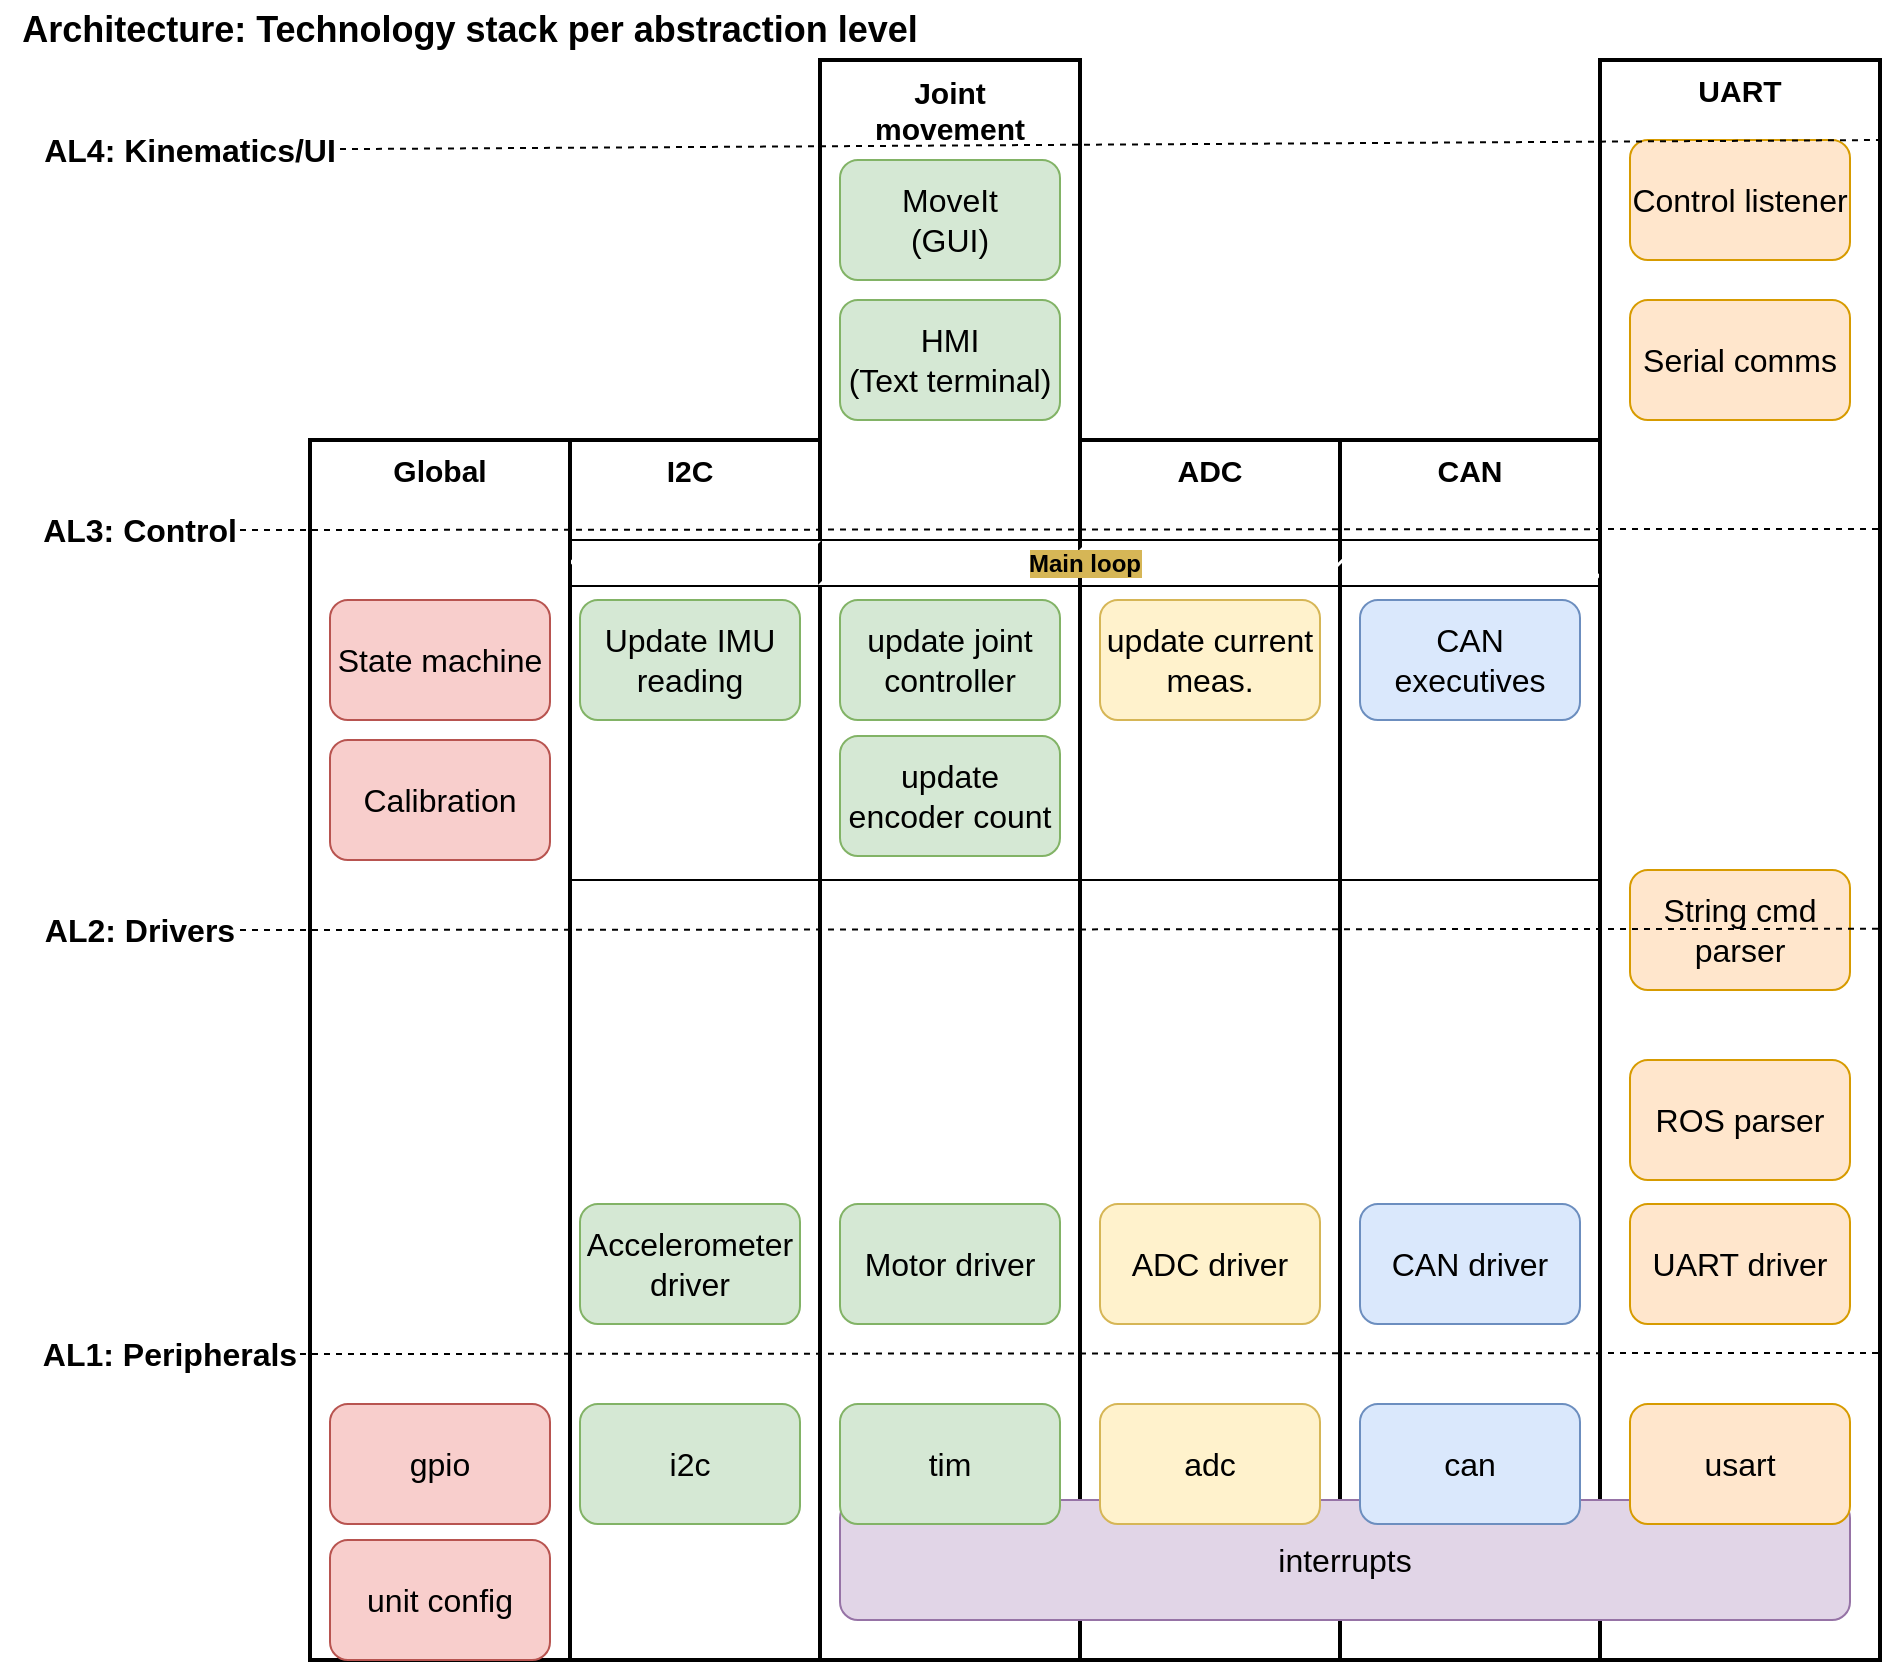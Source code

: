 <mxfile version="24.4.13" type="device">
  <diagram name="Page-1" id="oBsgWgB1HsKktJ9ZIPsJ">
    <mxGraphModel dx="2191" dy="843" grid="1" gridSize="10" guides="1" tooltips="1" connect="1" arrows="1" fold="1" page="1" pageScale="1" pageWidth="827" pageHeight="1169" math="0" shadow="0">
      <root>
        <mxCell id="0" />
        <mxCell id="1" parent="0" />
        <mxCell id="7zDMnjXNS5eOzX1RUn6U-77" value="" style="rounded=0;whiteSpace=wrap;html=1;strokeWidth=2;" parent="1" vertex="1">
          <mxGeometry x="35" y="230" width="130" height="610" as="geometry" />
        </mxCell>
        <mxCell id="7zDMnjXNS5eOzX1RUn6U-62" value="" style="rounded=0;whiteSpace=wrap;html=1;strokeWidth=2;" parent="1" vertex="1">
          <mxGeometry x="165" y="230" width="130" height="610" as="geometry" />
        </mxCell>
        <mxCell id="7zDMnjXNS5eOzX1RUn6U-61" value="" style="rounded=0;whiteSpace=wrap;html=1;strokeWidth=2;" parent="1" vertex="1">
          <mxGeometry x="290" y="40" width="130" height="800" as="geometry" />
        </mxCell>
        <mxCell id="7zDMnjXNS5eOzX1RUn6U-60" value="" style="rounded=0;whiteSpace=wrap;html=1;strokeWidth=2;" parent="1" vertex="1">
          <mxGeometry x="420" y="230" width="130" height="610" as="geometry" />
        </mxCell>
        <mxCell id="7zDMnjXNS5eOzX1RUn6U-59" value="" style="rounded=0;whiteSpace=wrap;html=1;strokeWidth=2;" parent="1" vertex="1">
          <mxGeometry x="550" y="230" width="130" height="610" as="geometry" />
        </mxCell>
        <mxCell id="7zDMnjXNS5eOzX1RUn6U-50" value="" style="rounded=0;whiteSpace=wrap;html=1;strokeWidth=2;" parent="1" vertex="1">
          <mxGeometry x="680" y="40" width="140" height="800" as="geometry" />
        </mxCell>
        <mxCell id="7zDMnjXNS5eOzX1RUn6U-28" value="interrupts" style="rounded=1;whiteSpace=wrap;html=1;fillColor=#e1d5e7;strokeColor=#9673a6;fontSize=16;" parent="1" vertex="1">
          <mxGeometry x="300" y="760" width="505" height="60" as="geometry" />
        </mxCell>
        <mxCell id="7zDMnjXNS5eOzX1RUn6U-1" value="Architecture: Technology stack per abstraction level" style="text;html=1;align=center;verticalAlign=middle;whiteSpace=wrap;rounded=0;fontSize=18;fontStyle=1" parent="1" vertex="1">
          <mxGeometry x="-120" y="10" width="470" height="30" as="geometry" />
        </mxCell>
        <mxCell id="7zDMnjXNS5eOzX1RUn6U-2" value="AL4: Kinematics/UI" style="text;html=1;align=center;verticalAlign=middle;whiteSpace=wrap;rounded=0;fontSize=16;fontStyle=1" parent="1" vertex="1">
          <mxGeometry x="-100" y="70" width="150" height="30" as="geometry" />
        </mxCell>
        <mxCell id="7zDMnjXNS5eOzX1RUn6U-3" value="AL3: Control" style="text;html=1;align=center;verticalAlign=middle;whiteSpace=wrap;rounded=0;fontSize=16;fontStyle=1" parent="1" vertex="1">
          <mxGeometry x="-100" y="260" width="100" height="30" as="geometry" />
        </mxCell>
        <mxCell id="7zDMnjXNS5eOzX1RUn6U-4" value="AL2: Drivers" style="text;html=1;align=center;verticalAlign=middle;whiteSpace=wrap;rounded=0;fontSize=16;fontStyle=1" parent="1" vertex="1">
          <mxGeometry x="-100" y="460" width="100" height="30" as="geometry" />
        </mxCell>
        <mxCell id="7zDMnjXNS5eOzX1RUn6U-5" value="AL1: Peripherals" style="text;html=1;align=center;verticalAlign=middle;whiteSpace=wrap;rounded=0;fontSize=16;fontStyle=1" parent="1" vertex="1">
          <mxGeometry x="-100" y="672" width="130" height="30" as="geometry" />
        </mxCell>
        <mxCell id="7zDMnjXNS5eOzX1RUn6U-6" value="MoveIt&lt;div&gt;(GUI)&lt;/div&gt;" style="rounded=1;whiteSpace=wrap;html=1;fillColor=#d5e8d4;strokeColor=#82b366;fontSize=16;" parent="1" vertex="1">
          <mxGeometry x="300" y="90" width="110" height="60" as="geometry" />
        </mxCell>
        <mxCell id="7zDMnjXNS5eOzX1RUn6U-7" value="&lt;div&gt;HMI&lt;/div&gt;(Text terminal)" style="rounded=1;whiteSpace=wrap;html=1;fillColor=#d5e8d4;strokeColor=#82b366;fontSize=16;" parent="1" vertex="1">
          <mxGeometry x="300" y="160" width="110" height="60" as="geometry" />
        </mxCell>
        <mxCell id="7zDMnjXNS5eOzX1RUn6U-8" value="Serial comms" style="rounded=1;whiteSpace=wrap;html=1;fillColor=#ffe6cc;strokeColor=#d79b00;fontSize=16;" parent="1" vertex="1">
          <mxGeometry x="695" y="160" width="110" height="60" as="geometry" />
        </mxCell>
        <mxCell id="7zDMnjXNS5eOzX1RUn6U-9" value="Control listener" style="rounded=1;whiteSpace=wrap;html=1;fillColor=#ffe6cc;strokeColor=#d79b00;fontSize=16;" parent="1" vertex="1">
          <mxGeometry x="695" y="80" width="110" height="60" as="geometry" />
        </mxCell>
        <mxCell id="7zDMnjXNS5eOzX1RUn6U-13" value="&lt;span style=&quot;background-color: rgb(214, 182, 86);&quot;&gt;Main loop&lt;/span&gt;" style="swimlane;whiteSpace=wrap;html=1;strokeWidth=1;fillStyle=hatch;" parent="1" vertex="1">
          <mxGeometry x="165" y="280" width="515" height="170" as="geometry">
            <mxRectangle x="165" y="280" width="90" height="30" as="alternateBounds" />
          </mxGeometry>
        </mxCell>
        <mxCell id="7zDMnjXNS5eOzX1RUn6U-17" value="update joint controller" style="rounded=1;whiteSpace=wrap;html=1;fillColor=#d5e8d4;strokeColor=#82b366;fontSize=16;" parent="7zDMnjXNS5eOzX1RUn6U-13" vertex="1">
          <mxGeometry x="135" y="30" width="110" height="60" as="geometry" />
        </mxCell>
        <mxCell id="7zDMnjXNS5eOzX1RUn6U-32" value="update encoder count" style="rounded=1;whiteSpace=wrap;html=1;fillColor=#d5e8d4;strokeColor=#82b366;fontSize=16;" parent="7zDMnjXNS5eOzX1RUn6U-13" vertex="1">
          <mxGeometry x="135" y="98" width="110" height="60" as="geometry" />
        </mxCell>
        <mxCell id="7zDMnjXNS5eOzX1RUn6U-33" value="update current meas." style="rounded=1;whiteSpace=wrap;html=1;fillColor=#fff2cc;strokeColor=#d6b656;fontSize=16;" parent="7zDMnjXNS5eOzX1RUn6U-13" vertex="1">
          <mxGeometry x="265" y="30" width="110" height="60" as="geometry" />
        </mxCell>
        <mxCell id="7zDMnjXNS5eOzX1RUn6U-34" value="Update IMU reading" style="rounded=1;whiteSpace=wrap;html=1;fillColor=#d5e8d4;strokeColor=#82b366;fontSize=16;" parent="7zDMnjXNS5eOzX1RUn6U-13" vertex="1">
          <mxGeometry x="5" y="30" width="110" height="60" as="geometry" />
        </mxCell>
        <mxCell id="7zDMnjXNS5eOzX1RUn6U-14" value="CAN driver" style="rounded=1;whiteSpace=wrap;html=1;fillColor=#dae8fc;strokeColor=#6c8ebf;fontSize=16;" parent="1" vertex="1">
          <mxGeometry x="560" y="612" width="110" height="60" as="geometry" />
        </mxCell>
        <mxCell id="7zDMnjXNS5eOzX1RUn6U-15" value="ADC driver" style="rounded=1;whiteSpace=wrap;html=1;fillColor=#fff2cc;strokeColor=#d6b656;fontSize=16;" parent="1" vertex="1">
          <mxGeometry x="430" y="612" width="110" height="60" as="geometry" />
        </mxCell>
        <mxCell id="7zDMnjXNS5eOzX1RUn6U-16" value="Accelerometer driver" style="rounded=1;whiteSpace=wrap;html=1;fillColor=#d5e8d4;strokeColor=#82b366;fontSize=16;" parent="1" vertex="1">
          <mxGeometry x="170" y="612" width="110" height="60" as="geometry" />
        </mxCell>
        <mxCell id="7zDMnjXNS5eOzX1RUn6U-19" value="Motor driver" style="rounded=1;whiteSpace=wrap;html=1;fillColor=#d5e8d4;strokeColor=#82b366;fontSize=16;" parent="1" vertex="1">
          <mxGeometry x="300" y="612" width="110" height="60" as="geometry" />
        </mxCell>
        <mxCell id="7zDMnjXNS5eOzX1RUn6U-20" value="ROS parser" style="rounded=1;whiteSpace=wrap;html=1;fillColor=#ffe6cc;strokeColor=#d79b00;fontSize=16;" parent="1" vertex="1">
          <mxGeometry x="695" y="540" width="110" height="60" as="geometry" />
        </mxCell>
        <mxCell id="7zDMnjXNS5eOzX1RUn6U-21" value="String cmd parser" style="rounded=1;whiteSpace=wrap;html=1;fillColor=#ffe6cc;strokeColor=#d79b00;fontSize=16;" parent="1" vertex="1">
          <mxGeometry x="695" y="445" width="110" height="60" as="geometry" />
        </mxCell>
        <mxCell id="7zDMnjXNS5eOzX1RUn6U-23" value="UART driver" style="rounded=1;whiteSpace=wrap;html=1;fillColor=#ffe6cc;strokeColor=#d79b00;fontSize=16;" parent="1" vertex="1">
          <mxGeometry x="695" y="612" width="110" height="60" as="geometry" />
        </mxCell>
        <mxCell id="7zDMnjXNS5eOzX1RUn6U-25" value="adc" style="rounded=1;whiteSpace=wrap;html=1;fillColor=#fff2cc;strokeColor=#d6b656;fontSize=16;" parent="1" vertex="1">
          <mxGeometry x="430" y="712" width="110" height="60" as="geometry" />
        </mxCell>
        <mxCell id="7zDMnjXNS5eOzX1RUn6U-26" value="can" style="rounded=1;whiteSpace=wrap;html=1;fillColor=#dae8fc;strokeColor=#6c8ebf;fontSize=16;" parent="1" vertex="1">
          <mxGeometry x="560" y="712" width="110" height="60" as="geometry" />
        </mxCell>
        <mxCell id="7zDMnjXNS5eOzX1RUn6U-27" value="i2c" style="rounded=1;whiteSpace=wrap;html=1;fillColor=#d5e8d4;strokeColor=#82b366;fontSize=16;" parent="1" vertex="1">
          <mxGeometry x="170" y="712" width="110" height="60" as="geometry" />
        </mxCell>
        <mxCell id="7zDMnjXNS5eOzX1RUn6U-29" value="gpio" style="rounded=1;whiteSpace=wrap;html=1;fillColor=#f8cecc;strokeColor=#b85450;fontSize=16;" parent="1" vertex="1">
          <mxGeometry x="45" y="712" width="110" height="60" as="geometry" />
        </mxCell>
        <mxCell id="7zDMnjXNS5eOzX1RUn6U-30" value="tim" style="rounded=1;whiteSpace=wrap;html=1;fillColor=#d5e8d4;strokeColor=#82b366;fontSize=16;" parent="1" vertex="1">
          <mxGeometry x="300" y="712" width="110" height="60" as="geometry" />
        </mxCell>
        <mxCell id="7zDMnjXNS5eOzX1RUn6U-31" value="usart" style="rounded=1;whiteSpace=wrap;html=1;fillColor=#ffe6cc;strokeColor=#d79b00;fontSize=16;" parent="1" vertex="1">
          <mxGeometry x="695" y="712" width="110" height="60" as="geometry" />
        </mxCell>
        <mxCell id="7zDMnjXNS5eOzX1RUn6U-18" value="Calibration" style="rounded=1;whiteSpace=wrap;html=1;fillColor=#f8cecc;strokeColor=#b85450;fontSize=16;" parent="1" vertex="1">
          <mxGeometry x="45" y="380" width="110" height="60" as="geometry" />
        </mxCell>
        <mxCell id="7zDMnjXNS5eOzX1RUn6U-22" value="CAN executives" style="rounded=1;whiteSpace=wrap;html=1;fillColor=#dae8fc;strokeColor=#6c8ebf;fontSize=16;" parent="1" vertex="1">
          <mxGeometry x="560" y="310" width="110" height="60" as="geometry" />
        </mxCell>
        <mxCell id="7zDMnjXNS5eOzX1RUn6U-65" value="Joint movement" style="text;html=1;align=center;verticalAlign=middle;whiteSpace=wrap;rounded=0;fontSize=15;fontStyle=1" parent="1" vertex="1">
          <mxGeometry x="310" y="50" width="90" height="30" as="geometry" />
        </mxCell>
        <mxCell id="7zDMnjXNS5eOzX1RUn6U-66" value="UART" style="text;html=1;align=center;verticalAlign=middle;whiteSpace=wrap;rounded=0;fontSize=15;fontStyle=1" parent="1" vertex="1">
          <mxGeometry x="705" y="40" width="90" height="30" as="geometry" />
        </mxCell>
        <mxCell id="7zDMnjXNS5eOzX1RUn6U-67" value="CAN" style="text;html=1;align=center;verticalAlign=middle;whiteSpace=wrap;rounded=0;fontSize=15;fontStyle=1" parent="1" vertex="1">
          <mxGeometry x="570" y="230" width="90" height="30" as="geometry" />
        </mxCell>
        <mxCell id="7zDMnjXNS5eOzX1RUn6U-68" value="ADC" style="text;html=1;align=center;verticalAlign=middle;whiteSpace=wrap;rounded=0;fontSize=15;fontStyle=1" parent="1" vertex="1">
          <mxGeometry x="440" y="230" width="90" height="30" as="geometry" />
        </mxCell>
        <mxCell id="7zDMnjXNS5eOzX1RUn6U-69" value="I2C" style="text;html=1;align=center;verticalAlign=middle;whiteSpace=wrap;rounded=0;fontSize=15;fontStyle=1" parent="1" vertex="1">
          <mxGeometry x="180" y="230" width="90" height="30" as="geometry" />
        </mxCell>
        <mxCell id="7zDMnjXNS5eOzX1RUn6U-71" value="" style="endArrow=none;dashed=1;html=1;rounded=0;exitX=1;exitY=0.5;exitDx=0;exitDy=0;entryX=1.014;entryY=0.543;entryDx=0;entryDy=0;entryPerimeter=0;" parent="1" source="7zDMnjXNS5eOzX1RUn6U-4" target="7zDMnjXNS5eOzX1RUn6U-50" edge="1">
          <mxGeometry width="50" height="50" relative="1" as="geometry">
            <mxPoint x="280" y="450" as="sourcePoint" />
            <mxPoint x="330" y="400" as="targetPoint" />
          </mxGeometry>
        </mxCell>
        <mxCell id="7zDMnjXNS5eOzX1RUn6U-72" value="" style="endArrow=none;dashed=1;html=1;rounded=0;entryX=1.014;entryY=0.543;entryDx=0;entryDy=0;entryPerimeter=0;exitX=1;exitY=0.5;exitDx=0;exitDy=0;" parent="1" source="7zDMnjXNS5eOzX1RUn6U-5" edge="1">
          <mxGeometry width="50" height="50" relative="1" as="geometry">
            <mxPoint x="140" y="690" as="sourcePoint" />
            <mxPoint x="820" y="686.47" as="targetPoint" />
          </mxGeometry>
        </mxCell>
        <mxCell id="7zDMnjXNS5eOzX1RUn6U-73" value="" style="endArrow=none;dashed=1;html=1;rounded=0;exitX=1;exitY=0.5;exitDx=0;exitDy=0;entryX=1.014;entryY=0.543;entryDx=0;entryDy=0;entryPerimeter=0;" parent="1" source="7zDMnjXNS5eOzX1RUn6U-3" edge="1">
          <mxGeometry width="50" height="50" relative="1" as="geometry">
            <mxPoint x="118" y="275.47" as="sourcePoint" />
            <mxPoint x="820" y="274.47" as="targetPoint" />
          </mxGeometry>
        </mxCell>
        <mxCell id="7zDMnjXNS5eOzX1RUn6U-74" value="" style="endArrow=none;dashed=1;html=1;rounded=0;" parent="1" edge="1" source="7zDMnjXNS5eOzX1RUn6U-2">
          <mxGeometry width="50" height="50" relative="1" as="geometry">
            <mxPoint x="165" y="81.47" as="sourcePoint" />
            <mxPoint x="820" y="80" as="targetPoint" />
          </mxGeometry>
        </mxCell>
        <mxCell id="7zDMnjXNS5eOzX1RUn6U-75" value="unit config" style="rounded=1;whiteSpace=wrap;html=1;fillColor=#f8cecc;strokeColor=#b85450;fontSize=16;" parent="1" vertex="1">
          <mxGeometry x="45" y="780" width="110" height="60" as="geometry" />
        </mxCell>
        <mxCell id="7zDMnjXNS5eOzX1RUn6U-76" value="State machine" style="rounded=1;whiteSpace=wrap;html=1;fillColor=#f8cecc;strokeColor=#b85450;fontSize=16;" parent="1" vertex="1">
          <mxGeometry x="45" y="310" width="110" height="60" as="geometry" />
        </mxCell>
        <mxCell id="7zDMnjXNS5eOzX1RUn6U-78" value="Global" style="text;html=1;align=center;verticalAlign=middle;whiteSpace=wrap;rounded=0;fontSize=15;fontStyle=1" parent="1" vertex="1">
          <mxGeometry x="55" y="230" width="90" height="30" as="geometry" />
        </mxCell>
      </root>
    </mxGraphModel>
  </diagram>
</mxfile>
